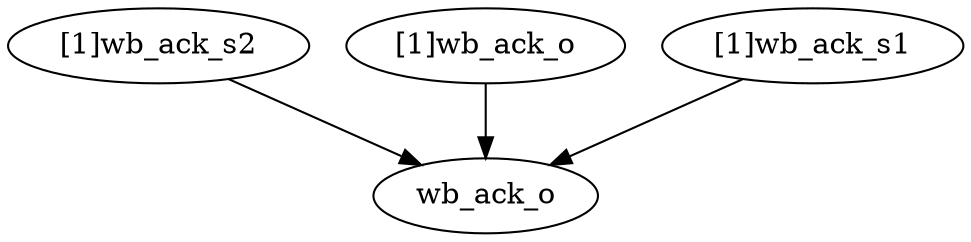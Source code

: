 strict digraph "" {
	"[1]wb_ack_s2"	 [complexity=8,
		importance=0.155498726475,
		rank=0.0194373408094];
	wb_ack_o	 [complexity=4,
		importance=0.113004916349,
		rank=0.0282512290872];
	"[1]wb_ack_s2" -> wb_ack_o;
	"[1]wb_ack_o"	 [complexity=8,
		importance=0.226009832697,
		rank=0.0282512290872];
	"[1]wb_ack_o" -> wb_ack_o;
	"[1]wb_ack_s1"	 [complexity=8,
		importance=0.154585219099,
		rank=0.0193231523873];
	"[1]wb_ack_s1" -> wb_ack_o;
}
